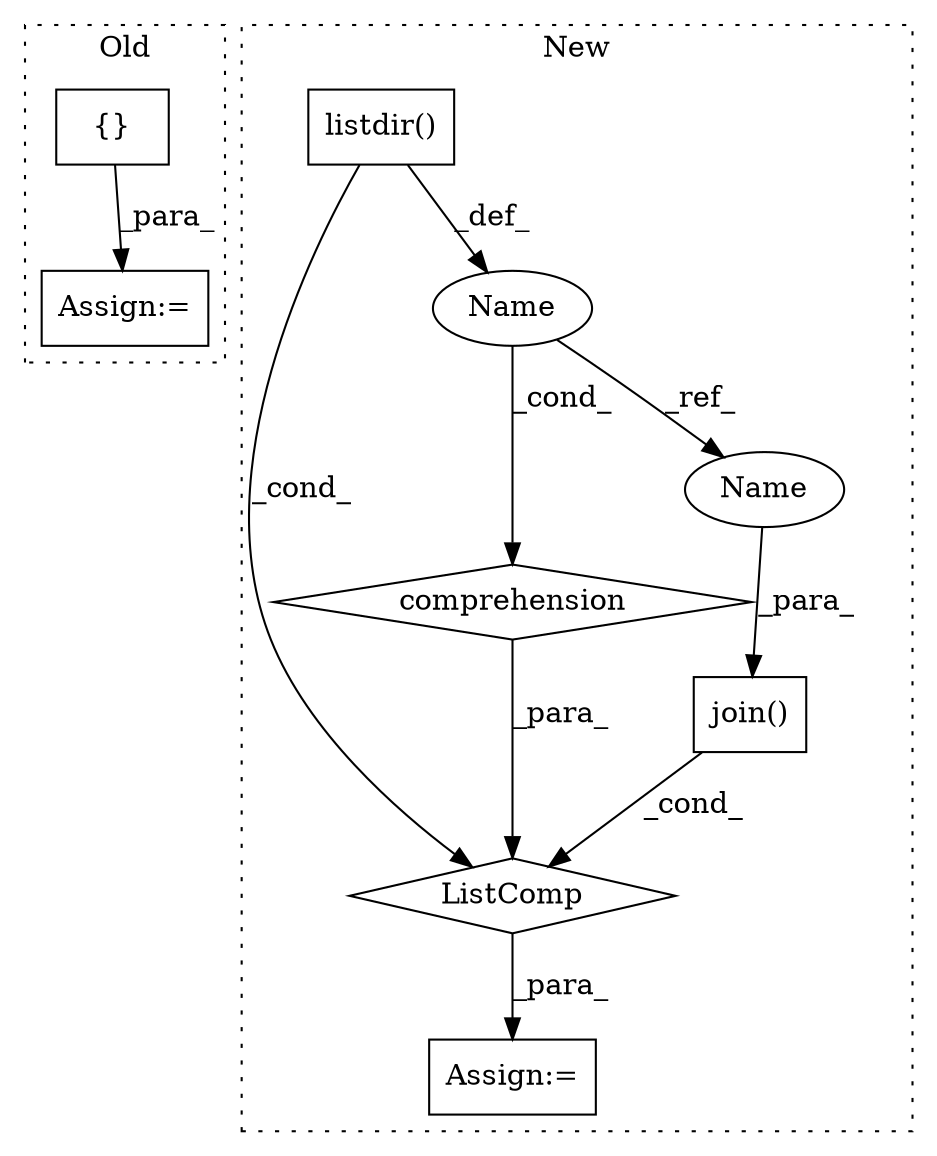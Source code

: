 digraph G {
subgraph cluster0 {
1 [label="{}" a="59" s="5337,5337" l="2,1" shape="box"];
3 [label="Assign:=" a="68" s="5334" l="3" shape="box"];
label = "Old";
style="dotted";
}
subgraph cluster1 {
2 [label="listdir()" a="75" s="4273,4301" l="11,1" shape="box"];
4 [label="Assign:=" a="68" s="4225" l="3" shape="box"];
5 [label="join()" a="75" s="4229,4262" l="13,1" shape="box"];
6 [label="ListComp" a="106" s="4228" l="75" shape="diamond"];
7 [label="comprehension" a="45" s="4264" l="3" shape="diamond"];
8 [label="Name" a="87" s="4268" l="1" shape="ellipse"];
9 [label="Name" a="87" s="4261" l="1" shape="ellipse"];
label = "New";
style="dotted";
}
1 -> 3 [label="_para_"];
2 -> 6 [label="_cond_"];
2 -> 8 [label="_def_"];
5 -> 6 [label="_cond_"];
6 -> 4 [label="_para_"];
7 -> 6 [label="_para_"];
8 -> 7 [label="_cond_"];
8 -> 9 [label="_ref_"];
9 -> 5 [label="_para_"];
}